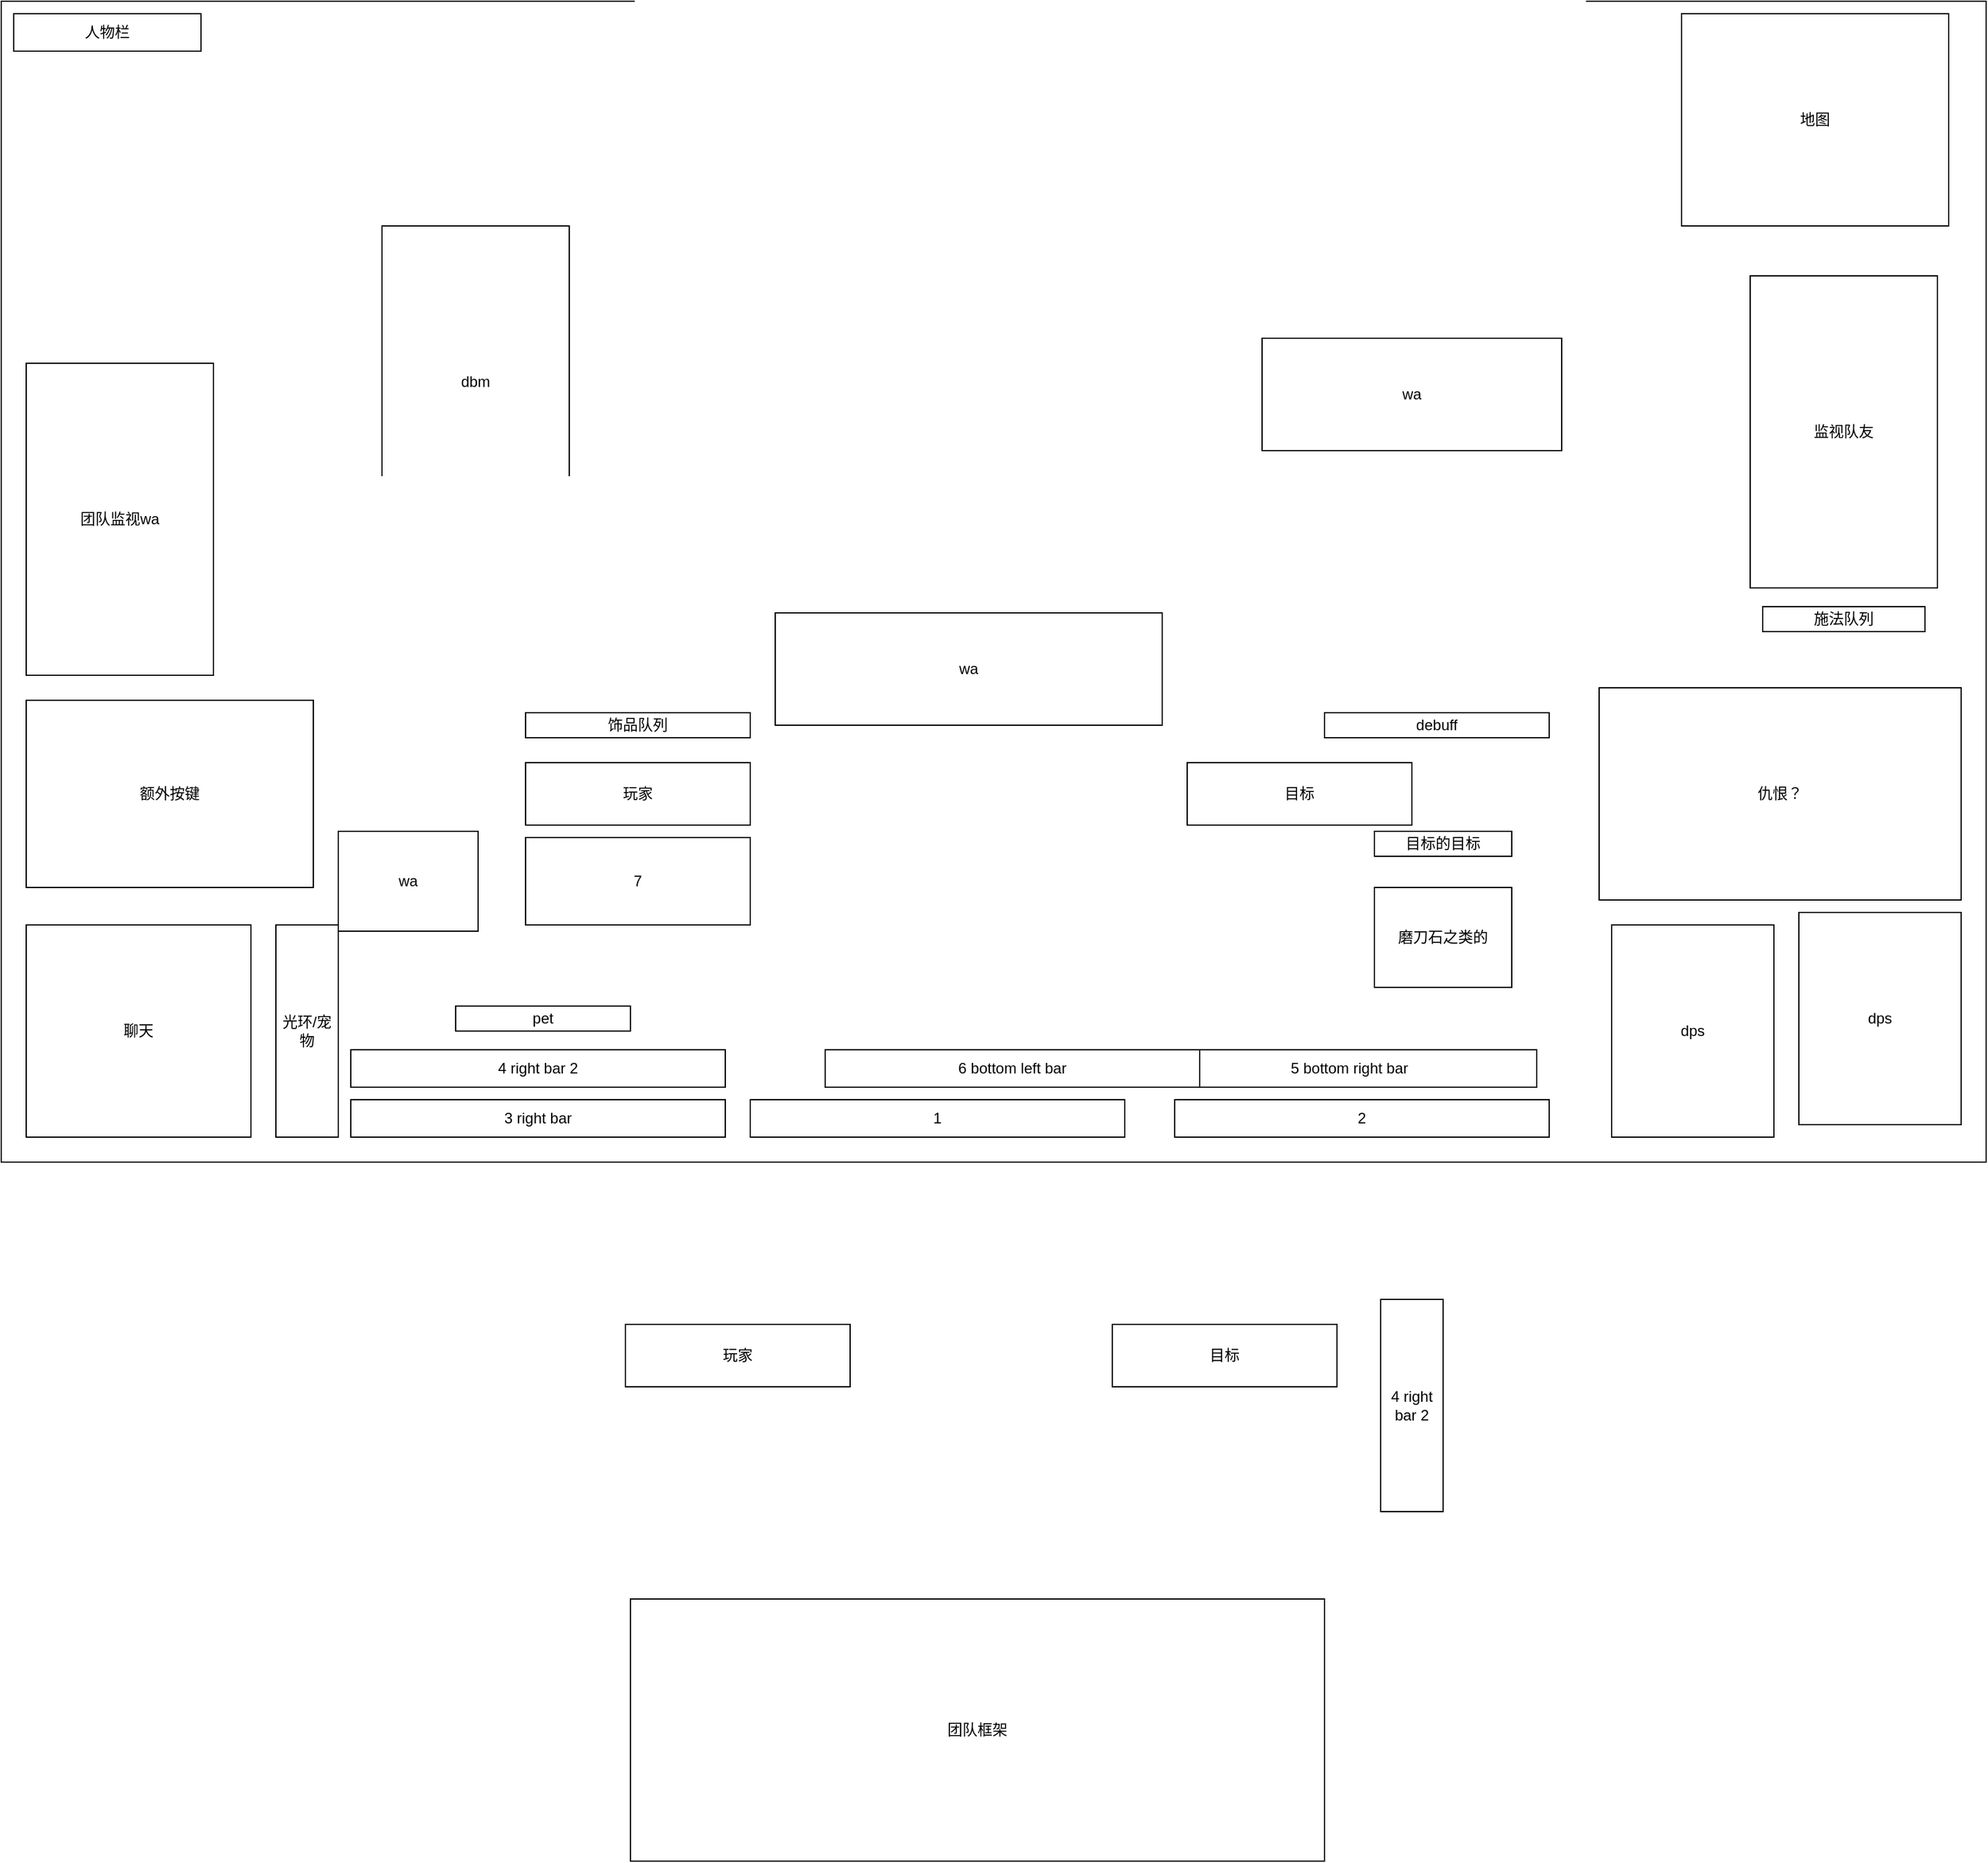 <mxfile>
    <diagram id="ldmQoCzLB_vpC_Um2jJf" name="Page-1">
        <mxGraphModel dx="2452" dy="1623" grid="1" gridSize="10" guides="1" tooltips="1" connect="1" arrows="1" fold="1" page="1" pageScale="1" pageWidth="827" pageHeight="1169" math="0" shadow="0">
            <root>
                <mxCell id="0"/>
                <mxCell id="1" parent="0"/>
                <mxCell id="24" value="" style="rounded=0;whiteSpace=wrap;html=1;" parent="1" vertex="1">
                    <mxGeometry x="-310" y="-90" width="1590" height="930" as="geometry"/>
                </mxCell>
                <mxCell id="2" value="1" style="rounded=0;whiteSpace=wrap;html=1;" parent="1" vertex="1">
                    <mxGeometry x="290" y="790" width="300" height="30" as="geometry"/>
                </mxCell>
                <mxCell id="3" value="2" style="rounded=0;whiteSpace=wrap;html=1;" parent="1" vertex="1">
                    <mxGeometry x="630" y="790" width="300" height="30" as="geometry"/>
                </mxCell>
                <mxCell id="4" value="pet" style="rounded=0;whiteSpace=wrap;html=1;" parent="1" vertex="1">
                    <mxGeometry x="54" y="715" width="140" height="20" as="geometry"/>
                </mxCell>
                <mxCell id="5" value="&lt;span style=&quot;font-family: &amp;#34;helvetica&amp;#34;&quot;&gt;3 right bar&lt;/span&gt;" style="rounded=0;whiteSpace=wrap;html=1;" parent="1" vertex="1">
                    <mxGeometry x="-30" y="790" width="300" height="30" as="geometry"/>
                </mxCell>
                <mxCell id="9" value="玩家" style="rounded=0;whiteSpace=wrap;html=1;" parent="1" vertex="1">
                    <mxGeometry x="110" y="520" width="180" height="50" as="geometry"/>
                </mxCell>
                <mxCell id="10" value="目标" style="rounded=0;whiteSpace=wrap;html=1;" parent="1" vertex="1">
                    <mxGeometry x="640" y="520" width="180" height="50" as="geometry"/>
                </mxCell>
                <mxCell id="11" value="目标的目标" style="rounded=0;whiteSpace=wrap;html=1;" parent="1" vertex="1">
                    <mxGeometry x="790" y="575" width="110" height="20" as="geometry"/>
                </mxCell>
                <mxCell id="12" value="debuff" style="rounded=0;whiteSpace=wrap;html=1;" parent="1" vertex="1">
                    <mxGeometry x="750" y="480" width="180" height="20" as="geometry"/>
                </mxCell>
                <mxCell id="14" value="7" style="rounded=0;whiteSpace=wrap;html=1;" parent="1" vertex="1">
                    <mxGeometry x="110" y="580" width="180" height="70" as="geometry"/>
                </mxCell>
                <mxCell id="15" value="4 right bar 2" style="rounded=0;whiteSpace=wrap;html=1;" parent="1" vertex="1">
                    <mxGeometry x="795" y="950" width="50" height="170" as="geometry"/>
                </mxCell>
                <mxCell id="17" value="光环/宠物" style="rounded=0;whiteSpace=wrap;html=1;" parent="1" vertex="1">
                    <mxGeometry x="-90" y="650" width="50" height="170" as="geometry"/>
                </mxCell>
                <mxCell id="19" value="聊天" style="rounded=0;whiteSpace=wrap;html=1;" parent="1" vertex="1">
                    <mxGeometry x="-290" y="650" width="180" height="170" as="geometry"/>
                </mxCell>
                <mxCell id="20" value="仇恨？" style="rounded=0;whiteSpace=wrap;html=1;" parent="1" vertex="1">
                    <mxGeometry x="970" y="460" width="290" height="170" as="geometry"/>
                </mxCell>
                <mxCell id="21" value="dps" style="rounded=0;whiteSpace=wrap;html=1;" parent="1" vertex="1">
                    <mxGeometry x="1130" y="640" width="130" height="170" as="geometry"/>
                </mxCell>
                <mxCell id="23" value="wa" style="rounded=0;whiteSpace=wrap;html=1;" parent="1" vertex="1">
                    <mxGeometry x="-40" y="575" width="112" height="80" as="geometry"/>
                </mxCell>
                <mxCell id="25" value="团队框架" style="rounded=0;whiteSpace=wrap;html=1;" parent="1" vertex="1">
                    <mxGeometry x="194" y="1190" width="556" height="210" as="geometry"/>
                </mxCell>
                <mxCell id="26" value="饰品队列" style="rounded=0;whiteSpace=wrap;html=1;" parent="1" vertex="1">
                    <mxGeometry x="110" y="480" width="180" height="20" as="geometry"/>
                </mxCell>
                <mxCell id="29" value="磨刀石之类的" style="rounded=0;whiteSpace=wrap;html=1;" parent="1" vertex="1">
                    <mxGeometry x="790" y="620" width="110" height="80" as="geometry"/>
                </mxCell>
                <mxCell id="30" value="dps" style="rounded=0;whiteSpace=wrap;html=1;" parent="1" vertex="1">
                    <mxGeometry x="980" y="650" width="130" height="170" as="geometry"/>
                </mxCell>
                <mxCell id="31" value="wa" style="rounded=0;whiteSpace=wrap;html=1;" parent="1" vertex="1">
                    <mxGeometry x="310" y="400" width="310" height="90" as="geometry"/>
                </mxCell>
                <mxCell id="32" value="dbm" style="rounded=0;whiteSpace=wrap;html=1;" parent="1" vertex="1">
                    <mxGeometry x="-5" y="90" width="150" height="250" as="geometry"/>
                </mxCell>
                <mxCell id="33" value="人物栏" style="rounded=0;whiteSpace=wrap;html=1;" parent="1" vertex="1">
                    <mxGeometry x="-300" y="-80" width="150" height="30" as="geometry"/>
                </mxCell>
                <mxCell id="34" value="团队监视wa" style="rounded=0;whiteSpace=wrap;html=1;" parent="1" vertex="1">
                    <mxGeometry x="-290" y="200" width="150" height="250" as="geometry"/>
                </mxCell>
                <mxCell id="35" value="额外按键" style="rounded=0;whiteSpace=wrap;html=1;" parent="1" vertex="1">
                    <mxGeometry x="-290" y="470" width="230" height="150" as="geometry"/>
                </mxCell>
                <mxCell id="38" value="监视队友" style="rounded=0;whiteSpace=wrap;html=1;" parent="1" vertex="1">
                    <mxGeometry x="1091" y="130" width="150" height="250" as="geometry"/>
                </mxCell>
                <mxCell id="39" value="地图" style="rounded=0;whiteSpace=wrap;html=1;" parent="1" vertex="1">
                    <mxGeometry x="1036" y="-80" width="214" height="170" as="geometry"/>
                </mxCell>
                <mxCell id="40" value="施法队列" style="rounded=0;whiteSpace=wrap;html=1;" parent="1" vertex="1">
                    <mxGeometry x="1101" y="395" width="130" height="20" as="geometry"/>
                </mxCell>
                <mxCell id="41" value="wa" style="rounded=0;whiteSpace=wrap;html=1;" parent="1" vertex="1">
                    <mxGeometry x="700" y="180" width="240" height="90" as="geometry"/>
                </mxCell>
                <mxCell id="43" value="玩家" style="rounded=0;whiteSpace=wrap;html=1;" parent="1" vertex="1">
                    <mxGeometry x="190" y="970" width="180" height="50" as="geometry"/>
                </mxCell>
                <mxCell id="44" value="目标" style="rounded=0;whiteSpace=wrap;html=1;" parent="1" vertex="1">
                    <mxGeometry x="580" y="970" width="180" height="50" as="geometry"/>
                </mxCell>
                <mxCell id="45" value="4 right bar 2" style="rounded=0;whiteSpace=wrap;html=1;" parent="1" vertex="1">
                    <mxGeometry x="-30" y="750" width="300" height="30" as="geometry"/>
                </mxCell>
                <mxCell id="46" value="5 bottom right bar" style="rounded=0;whiteSpace=wrap;html=1;" parent="1" vertex="1">
                    <mxGeometry x="620" y="750" width="300" height="30" as="geometry"/>
                </mxCell>
                <mxCell id="47" value="6 bottom left bar" style="rounded=0;whiteSpace=wrap;html=1;" parent="1" vertex="1">
                    <mxGeometry x="350" y="750" width="300" height="30" as="geometry"/>
                </mxCell>
            </root>
        </mxGraphModel>
    </diagram>
</mxfile>